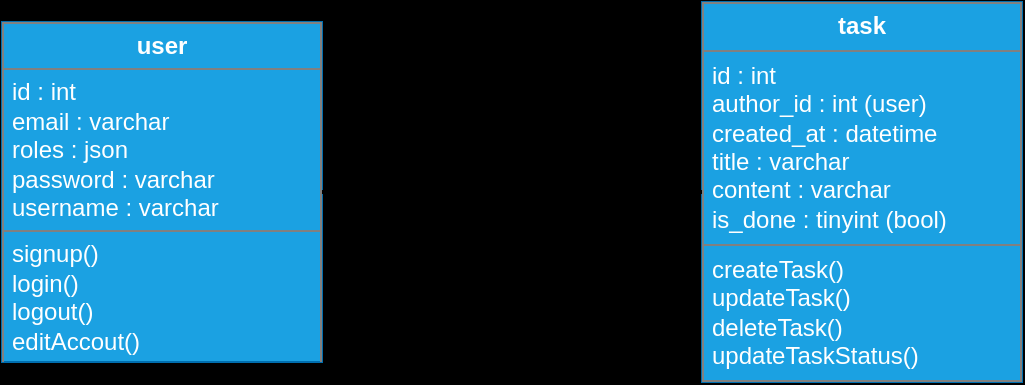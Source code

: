 <mxfile>
    <diagram id="3xNsC1fmLV_M-1-1Ae4D" name="Page-1">
        <mxGraphModel dx="1058" dy="787" grid="0" gridSize="10" guides="1" tooltips="1" connect="1" arrows="1" fold="1" page="1" pageScale="1" pageWidth="850" pageHeight="1100" background="#000000" math="0" shadow="0">
            <root>
                <mxCell id="0"/>
                <mxCell id="1" parent="0"/>
                <mxCell id="2" value="&lt;table border=&quot;1&quot; width=&quot;100%&quot; height=&quot;100%&quot; cellpadding=&quot;4&quot; style=&quot;width:100%;height:100%;border-collapse:collapse;&quot;&gt;&lt;tbody&gt;&lt;tr&gt;&lt;th align=&quot;center&quot;&gt;&lt;b&gt;user&lt;/b&gt;&lt;/th&gt;&lt;/tr&gt;&lt;tr&gt;&lt;td&gt;id : int&lt;br&gt;email : varchar&lt;br&gt;roles : json&lt;br&gt;password : varchar&lt;br&gt;username : varchar&lt;/td&gt;&lt;/tr&gt;&lt;tr&gt;&lt;td&gt;signup()&lt;br&gt;login()&lt;br&gt;logout()&lt;br&gt;editAccout()&lt;/td&gt;&lt;/tr&gt;&lt;/tbody&gt;&lt;/table&gt;" style="text;html=1;whiteSpace=wrap;strokeColor=#006EAF;fillColor=#1ba1e2;overflow=fill;fontColor=#ffffff;" parent="1" vertex="1">
                    <mxGeometry x="130" y="140" width="160" height="170" as="geometry"/>
                </mxCell>
                <mxCell id="3" value="&lt;table border=&quot;1&quot; width=&quot;100%&quot; height=&quot;100%&quot; cellpadding=&quot;4&quot; style=&quot;width:100%;height:100%;border-collapse:collapse;&quot;&gt;&lt;tbody&gt;&lt;tr&gt;&lt;th align=&quot;center&quot;&gt;&lt;b&gt;task&lt;/b&gt;&lt;/th&gt;&lt;/tr&gt;&lt;tr&gt;&lt;td&gt;id : int&lt;br&gt;author_id : int (user)&lt;br&gt;created_at : datetime&lt;br&gt;title : varchar&lt;br&gt;content : varchar&lt;br&gt;is_done : tinyint (bool)&lt;/td&gt;&lt;/tr&gt;&lt;tr&gt;&lt;td&gt;createTask()&lt;br&gt;updateTask()&lt;br&gt;deleteTask()&lt;br&gt;updateTaskStatus()&lt;/td&gt;&lt;/tr&gt;&lt;/tbody&gt;&lt;/table&gt;" style="text;html=1;whiteSpace=wrap;strokeColor=#006EAF;fillColor=#1ba1e2;overflow=fill;fontColor=#ffffff;" parent="1" vertex="1">
                    <mxGeometry x="480" y="130" width="160" height="190" as="geometry"/>
                </mxCell>
                <mxCell id="7" value="" style="line;strokeWidth=2;html=1;" parent="1" vertex="1">
                    <mxGeometry x="290" y="220" width="190" height="10" as="geometry"/>
                </mxCell>
                <mxCell id="8" value="1" style="text;html=1;align=center;verticalAlign=middle;resizable=0;points=[];autosize=1;strokeColor=none;fillColor=none;" parent="1" vertex="1">
                    <mxGeometry x="285" y="200" width="30" height="30" as="geometry"/>
                </mxCell>
                <mxCell id="9" value="*" style="text;html=1;align=center;verticalAlign=middle;resizable=0;points=[];autosize=1;strokeColor=none;fillColor=none;fontSize=16;fontStyle=0" parent="1" vertex="1">
                    <mxGeometry x="455" y="203" width="30" height="30" as="geometry"/>
                </mxCell>
            </root>
        </mxGraphModel>
    </diagram>
</mxfile>